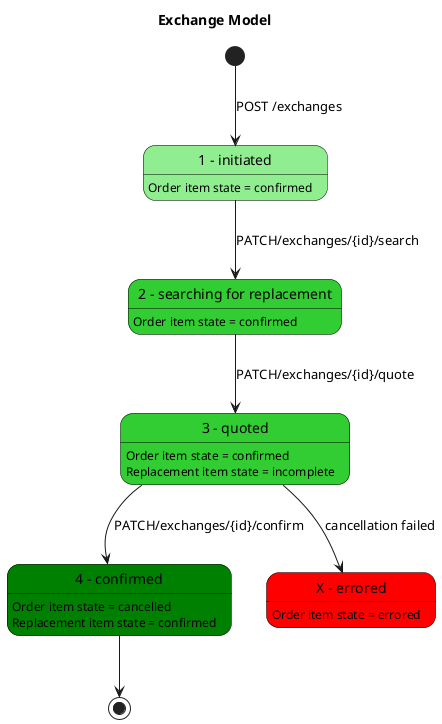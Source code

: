 @startuml

' in order to change this diagram, please got to http://www.planttext.com
skinparam state {
  StartColor Black
  EndColor Black
  BackgroundColor LightYellow
  BackgroundColor<<Initiated>> LightGreen
  BackgroundColor<<Searched>> LimeGreen
  BackgroundColor<<Quoted>> LimeGreen
  BackgroundColor<<Confirmed>> Green
  BackgroundColor<<Errored>> Red
  BorderColor Black
  FontName Impact
}
title Exchange Model
state "1 - initiated" as Initiated<<Initiated>>
Initiated: Order item state = confirmed
state "2 - searching for replacement" as Searched <<Searched>>
Searched: Order item state = confirmed
state "3 - quoted" as Quoted <<Quoted>>
Quoted: Order item state = confirmed
Quoted: Replacement item state = incomplete
state "4 - confirmed" as Confirmed <<Confirmed>>
Confirmed: Order item state = cancelled    
Confirmed: Replacement item state = confirmed
state "X - errored" as Errored <<Errored>>
Errored: Order item state = errored    

' non nominal case
Quoted --> Errored : cancellation failed

[*] -down->Initiated: POST /exchanges
Initiated -down-> Searched : PATCH/exchanges/{id}/search
Searched -down-> Quoted : PATCH/exchanges/{id}/quote
Quoted -down-> Confirmed : PATCH/exchanges/{id}/confirm
Confirmed -down-> [*]

@enduml
